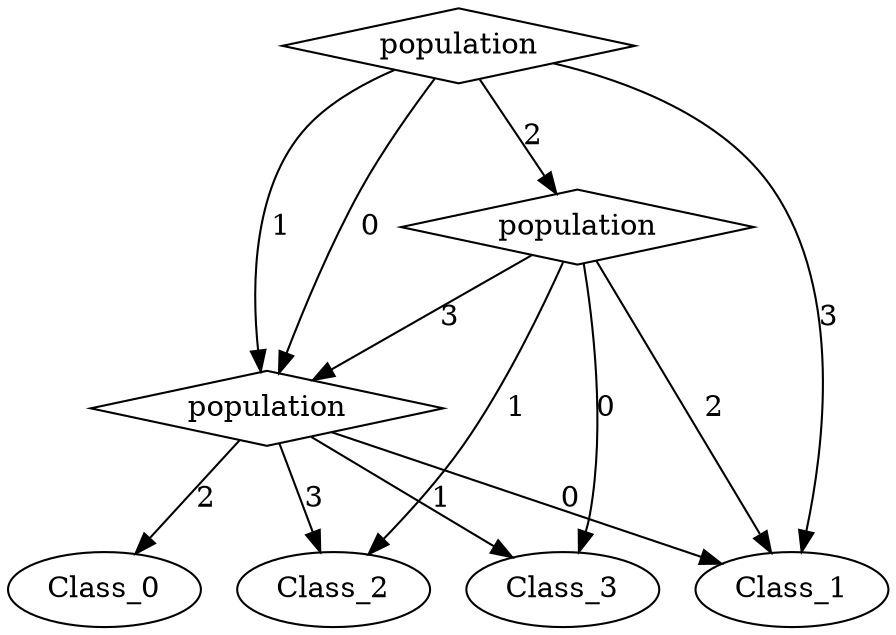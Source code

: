 digraph {
node [label=Class_2,style=""] Class_2
node [label=Class_0,style=""] Class_0
node [label=Class_3,style=""] Class_3
node [label=Class_1,style=""] Class_1
node [label=Class_1,style=""] Class_1
node [label=Class_2,style=""] Class_2
node [label=Class_3,style=""] Class_3
node [label=Class_1,style=""] Class_1
node [label=population,shape="diamond",style=""] 2
node [label=population,shape="diamond",style=""] 1
node [label=population,shape="diamond",style=""] 0

2 -> Class_2 [label="3"]
2 -> Class_0 [label="2"]
2 -> Class_3 [label="1"]
2 -> Class_1 [label="0"]
1 -> 2 [label="3"]
1 -> Class_1 [label="2"]
1 -> Class_2 [label="1"]
1 -> Class_3 [label="0"]
0 -> Class_1 [label="3"]
0 -> 1 [label="2"]
0 -> 2 [label="1"]
0 -> 2 [label="0"]
}